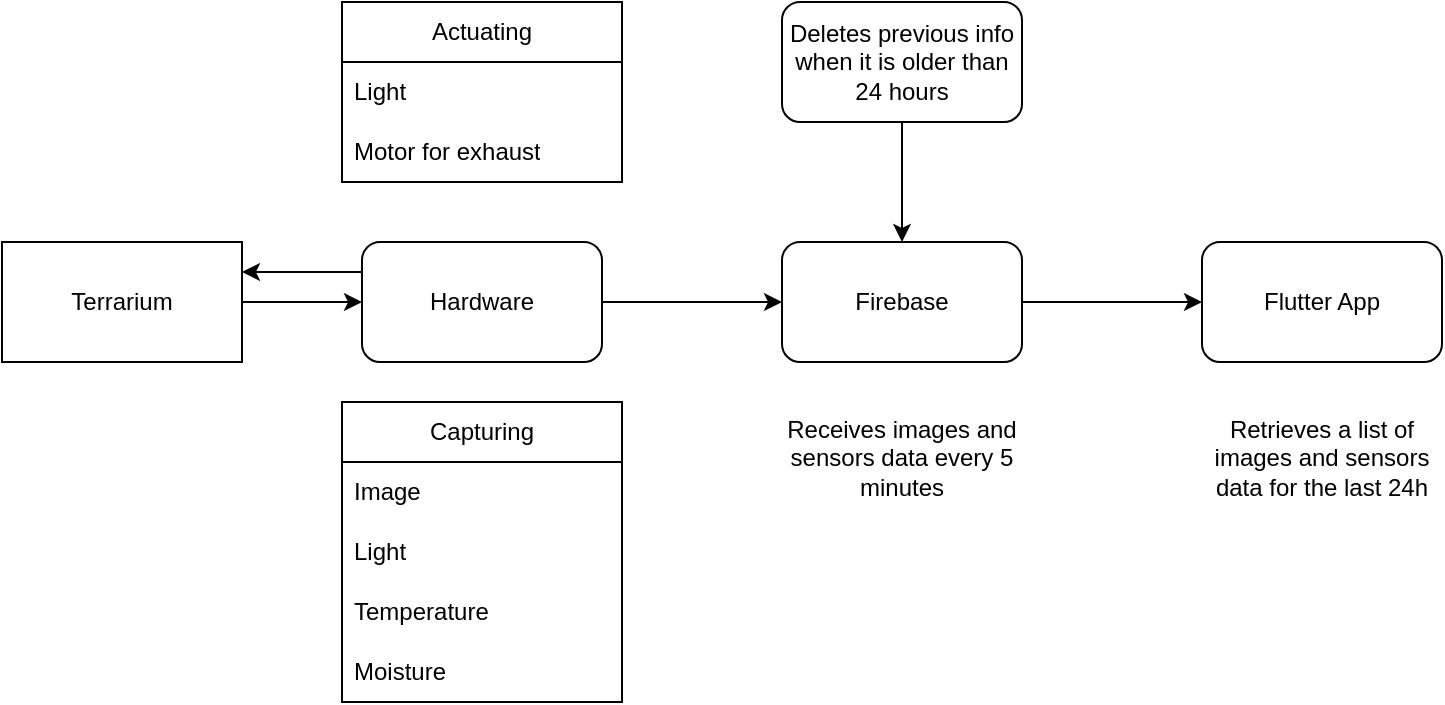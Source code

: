 <mxfile version="28.0.6">
  <diagram name="Page-1" id="w3CyZ78kNzpMrHj8t6wD">
    <mxGraphModel dx="1426" dy="841" grid="1" gridSize="10" guides="1" tooltips="1" connect="1" arrows="1" fold="1" page="1" pageScale="1" pageWidth="827" pageHeight="583" math="0" shadow="0">
      <root>
        <mxCell id="0" />
        <mxCell id="1" parent="0" />
        <mxCell id="58gXuecUvqZ6S25m1_E_-4" style="edgeStyle=orthogonalEdgeStyle;rounded=0;orthogonalLoop=1;jettySize=auto;html=1;exitX=1;exitY=0.5;exitDx=0;exitDy=0;entryX=0;entryY=0.5;entryDx=0;entryDy=0;" parent="1" source="58gXuecUvqZ6S25m1_E_-1" edge="1">
          <mxGeometry relative="1" as="geometry">
            <mxPoint x="220" y="280" as="targetPoint" />
          </mxGeometry>
        </mxCell>
        <mxCell id="58gXuecUvqZ6S25m1_E_-1" value="Terrarium" style="rounded=0;whiteSpace=wrap;html=1;" parent="1" vertex="1">
          <mxGeometry x="40" y="250" width="120" height="60" as="geometry" />
        </mxCell>
        <mxCell id="58gXuecUvqZ6S25m1_E_-11" style="edgeStyle=orthogonalEdgeStyle;rounded=0;orthogonalLoop=1;jettySize=auto;html=1;exitX=0;exitY=0.25;exitDx=0;exitDy=0;entryX=1;entryY=0.25;entryDx=0;entryDy=0;" parent="1" source="58gXuecUvqZ6S25m1_E_-5" target="58gXuecUvqZ6S25m1_E_-1" edge="1">
          <mxGeometry relative="1" as="geometry" />
        </mxCell>
        <mxCell id="58gXuecUvqZ6S25m1_E_-19" style="edgeStyle=orthogonalEdgeStyle;rounded=0;orthogonalLoop=1;jettySize=auto;html=1;exitX=1;exitY=0.5;exitDx=0;exitDy=0;entryX=0;entryY=0.5;entryDx=0;entryDy=0;" parent="1" source="58gXuecUvqZ6S25m1_E_-5" target="58gXuecUvqZ6S25m1_E_-18" edge="1">
          <mxGeometry relative="1" as="geometry" />
        </mxCell>
        <mxCell id="58gXuecUvqZ6S25m1_E_-5" value="Hardware" style="rounded=1;whiteSpace=wrap;html=1;" parent="1" vertex="1">
          <mxGeometry x="220" y="250" width="120" height="60" as="geometry" />
        </mxCell>
        <mxCell id="58gXuecUvqZ6S25m1_E_-6" value="Capturing" style="swimlane;fontStyle=0;childLayout=stackLayout;horizontal=1;startSize=30;horizontalStack=0;resizeParent=1;resizeParentMax=0;resizeLast=0;collapsible=1;marginBottom=0;whiteSpace=wrap;html=1;" parent="1" vertex="1">
          <mxGeometry x="210" y="330" width="140" height="150" as="geometry" />
        </mxCell>
        <mxCell id="58gXuecUvqZ6S25m1_E_-7" value="Image" style="text;strokeColor=none;fillColor=none;align=left;verticalAlign=middle;spacingLeft=4;spacingRight=4;overflow=hidden;points=[[0,0.5],[1,0.5]];portConstraint=eastwest;rotatable=0;whiteSpace=wrap;html=1;" parent="58gXuecUvqZ6S25m1_E_-6" vertex="1">
          <mxGeometry y="30" width="140" height="30" as="geometry" />
        </mxCell>
        <mxCell id="58gXuecUvqZ6S25m1_E_-8" value="Light" style="text;strokeColor=none;fillColor=none;align=left;verticalAlign=middle;spacingLeft=4;spacingRight=4;overflow=hidden;points=[[0,0.5],[1,0.5]];portConstraint=eastwest;rotatable=0;whiteSpace=wrap;html=1;" parent="58gXuecUvqZ6S25m1_E_-6" vertex="1">
          <mxGeometry y="60" width="140" height="30" as="geometry" />
        </mxCell>
        <mxCell id="58gXuecUvqZ6S25m1_E_-9" value="Temperature" style="text;strokeColor=none;fillColor=none;align=left;verticalAlign=middle;spacingLeft=4;spacingRight=4;overflow=hidden;points=[[0,0.5],[1,0.5]];portConstraint=eastwest;rotatable=0;whiteSpace=wrap;html=1;" parent="58gXuecUvqZ6S25m1_E_-6" vertex="1">
          <mxGeometry y="90" width="140" height="30" as="geometry" />
        </mxCell>
        <mxCell id="58gXuecUvqZ6S25m1_E_-10" value="Moisture" style="text;strokeColor=none;fillColor=none;align=left;verticalAlign=middle;spacingLeft=4;spacingRight=4;overflow=hidden;points=[[0,0.5],[1,0.5]];portConstraint=eastwest;rotatable=0;whiteSpace=wrap;html=1;" parent="58gXuecUvqZ6S25m1_E_-6" vertex="1">
          <mxGeometry y="120" width="140" height="30" as="geometry" />
        </mxCell>
        <mxCell id="58gXuecUvqZ6S25m1_E_-13" value="Actuating" style="swimlane;fontStyle=0;childLayout=stackLayout;horizontal=1;startSize=30;horizontalStack=0;resizeParent=1;resizeParentMax=0;resizeLast=0;collapsible=1;marginBottom=0;whiteSpace=wrap;html=1;" parent="1" vertex="1">
          <mxGeometry x="210" y="130" width="140" height="90" as="geometry" />
        </mxCell>
        <mxCell id="58gXuecUvqZ6S25m1_E_-15" value="Light" style="text;strokeColor=none;fillColor=none;align=left;verticalAlign=middle;spacingLeft=4;spacingRight=4;overflow=hidden;points=[[0,0.5],[1,0.5]];portConstraint=eastwest;rotatable=0;whiteSpace=wrap;html=1;" parent="58gXuecUvqZ6S25m1_E_-13" vertex="1">
          <mxGeometry y="30" width="140" height="30" as="geometry" />
        </mxCell>
        <mxCell id="GfyKc4_nRR8cPwqrJLrh-1" value="Motor for exhaust" style="text;strokeColor=none;fillColor=none;align=left;verticalAlign=middle;spacingLeft=4;spacingRight=4;overflow=hidden;points=[[0,0.5],[1,0.5]];portConstraint=eastwest;rotatable=0;whiteSpace=wrap;html=1;" vertex="1" parent="58gXuecUvqZ6S25m1_E_-13">
          <mxGeometry y="60" width="140" height="30" as="geometry" />
        </mxCell>
        <mxCell id="58gXuecUvqZ6S25m1_E_-21" style="edgeStyle=orthogonalEdgeStyle;rounded=0;orthogonalLoop=1;jettySize=auto;html=1;exitX=1;exitY=0.5;exitDx=0;exitDy=0;entryX=0;entryY=0.5;entryDx=0;entryDy=0;" parent="1" source="58gXuecUvqZ6S25m1_E_-18" target="58gXuecUvqZ6S25m1_E_-20" edge="1">
          <mxGeometry relative="1" as="geometry" />
        </mxCell>
        <mxCell id="58gXuecUvqZ6S25m1_E_-18" value="Firebase" style="rounded=1;whiteSpace=wrap;html=1;" parent="1" vertex="1">
          <mxGeometry x="430" y="250" width="120" height="60" as="geometry" />
        </mxCell>
        <mxCell id="58gXuecUvqZ6S25m1_E_-20" value="Flutter App" style="rounded=1;whiteSpace=wrap;html=1;" parent="1" vertex="1">
          <mxGeometry x="640" y="250" width="120" height="60" as="geometry" />
        </mxCell>
        <mxCell id="58gXuecUvqZ6S25m1_E_-24" value="&lt;p style=&quot;margin-top: 0px;&quot;&gt;&lt;span style=&quot;background-color: transparent; color: light-dark(rgb(0, 0, 0), rgb(255, 255, 255)); font-size: 12px; font-weight: 400;&quot;&gt;Receives images and sensors data every 5 minutes&lt;/span&gt;&lt;/p&gt;" style="text;html=1;whiteSpace=wrap;overflow=hidden;rounded=0;align=center;" parent="1" vertex="1">
          <mxGeometry x="430" y="330" width="120" height="60" as="geometry" />
        </mxCell>
        <mxCell id="58gXuecUvqZ6S25m1_E_-26" style="edgeStyle=orthogonalEdgeStyle;rounded=0;orthogonalLoop=1;jettySize=auto;html=1;exitX=0.5;exitY=1;exitDx=0;exitDy=0;entryX=0.5;entryY=0;entryDx=0;entryDy=0;" parent="1" source="58gXuecUvqZ6S25m1_E_-25" target="58gXuecUvqZ6S25m1_E_-18" edge="1">
          <mxGeometry relative="1" as="geometry" />
        </mxCell>
        <mxCell id="58gXuecUvqZ6S25m1_E_-25" value="Deletes previous info when it is older than 24 hours" style="rounded=1;whiteSpace=wrap;html=1;" parent="1" vertex="1">
          <mxGeometry x="430" y="130" width="120" height="60" as="geometry" />
        </mxCell>
        <mxCell id="58gXuecUvqZ6S25m1_E_-27" value="&lt;p style=&quot;margin-top: 0px;&quot;&gt;&lt;span style=&quot;background-color: transparent; color: light-dark(rgb(0, 0, 0), rgb(255, 255, 255)); font-size: 12px; font-weight: 400;&quot;&gt;Retrieves a list of images and sensors data for the last 24h&lt;/span&gt;&lt;/p&gt;" style="text;html=1;whiteSpace=wrap;overflow=hidden;rounded=0;align=center;" parent="1" vertex="1">
          <mxGeometry x="640" y="330" width="120" height="70" as="geometry" />
        </mxCell>
      </root>
    </mxGraphModel>
  </diagram>
</mxfile>
